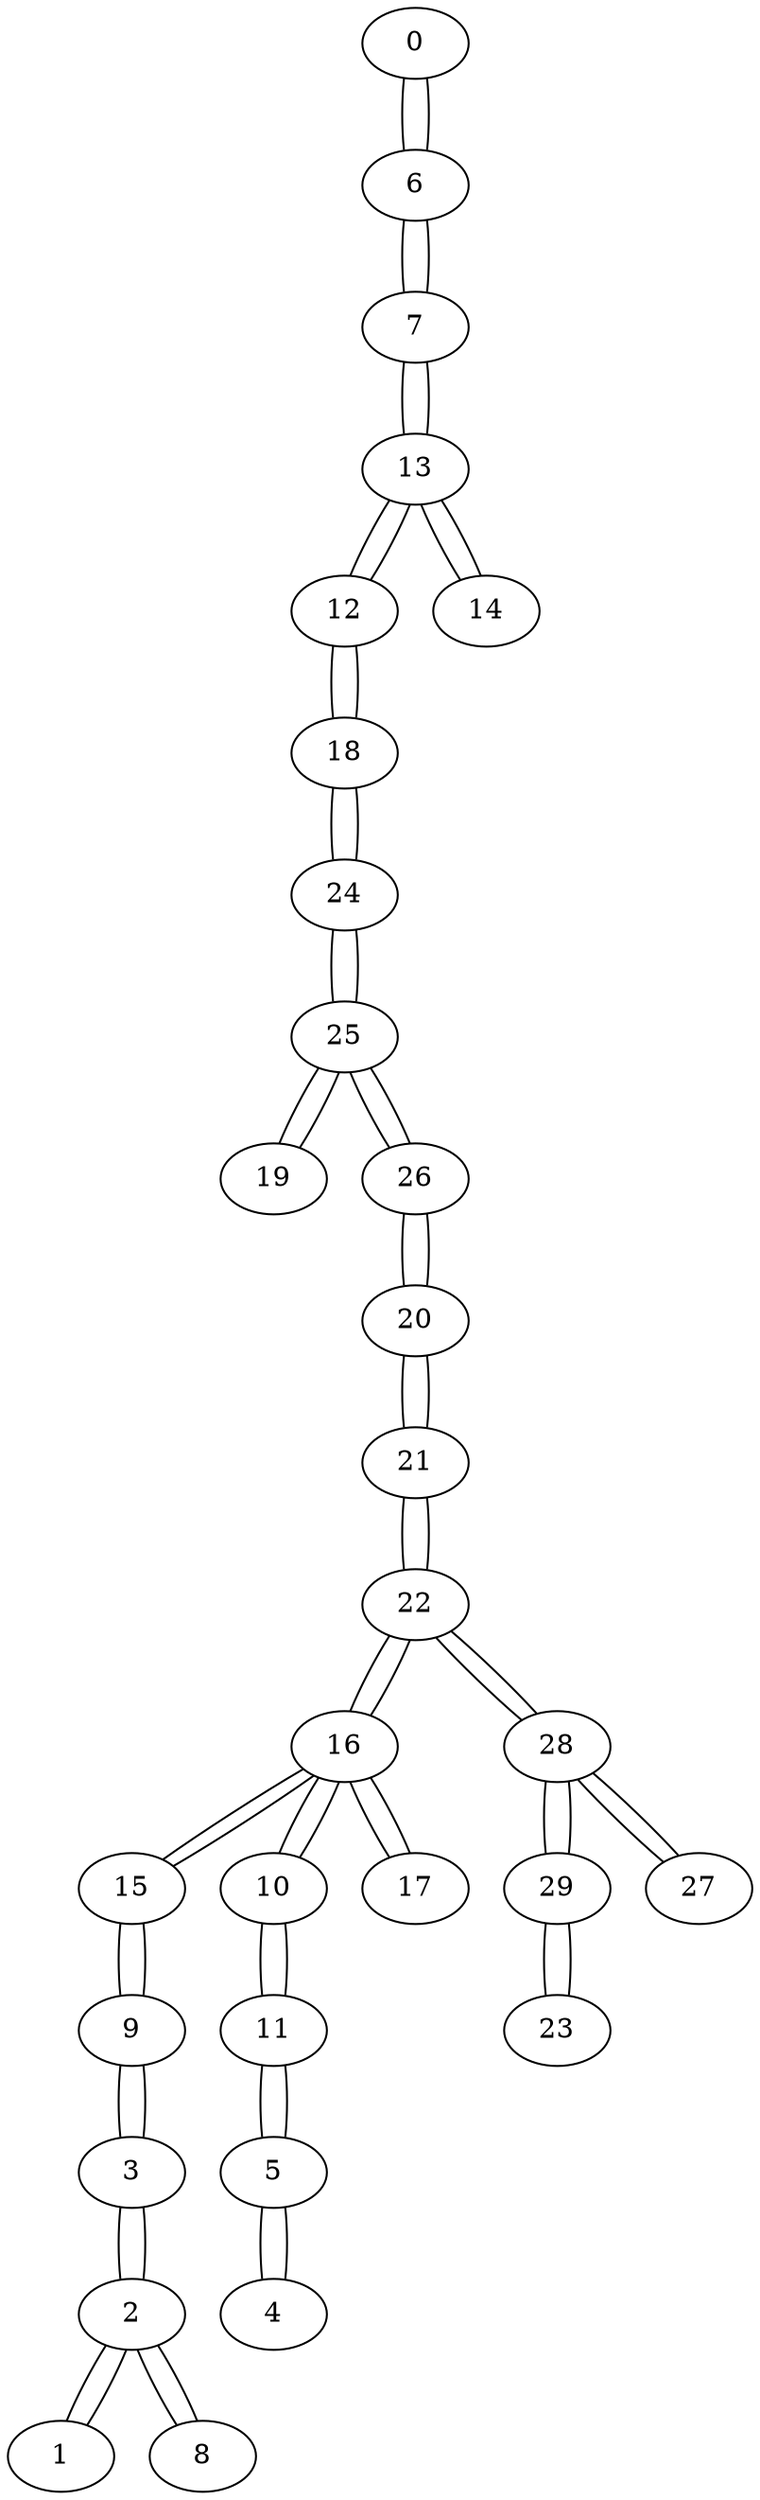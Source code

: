 graph {
0 -- 6 [ distancia=15 ]
1 -- 2 [ distancia=9 ]
2 -- 8 [ distancia=1 ]
2 -- 3 [ distancia=2 ]
2 -- 1 [ distancia=9 ]
3 -- 2 [ distancia=2 ]
3 -- 9 [ distancia=9 ]
4 -- 5 [ distancia=6 ]
5 -- 4 [ distancia=6 ]
5 -- 11 [ distancia=6 ]
6 -- 7 [ distancia=2 ]
6 -- 0 [ distancia=15 ]
7 -- 6 [ distancia=2 ]
7 -- 13 [ distancia=5 ]
8 -- 2 [ distancia=1 ]
9 -- 15 [ distancia=7 ]
9 -- 3 [ distancia=9 ]
10 -- 11 [ distancia=2 ]
10 -- 16 [ distancia=3 ]
11 -- 10 [ distancia=2 ]
11 -- 5 [ distancia=6 ]
12 -- 13 [ distancia=2 ]
12 -- 18 [ distancia=2 ]
13 -- 12 [ distancia=2 ]
13 -- 7 [ distancia=5 ]
13 -- 14 [ distancia=8 ]
14 -- 13 [ distancia=8 ]
15 -- 9 [ distancia=7 ]
15 -- 16 [ distancia=8 ]
16 -- 10 [ distancia=3 ]
16 -- 17 [ distancia=6 ]
16 -- 15 [ distancia=8 ]
16 -- 22 [ distancia=9 ]
17 -- 16 [ distancia=6 ]
18 -- 12 [ distancia=2 ]
18 -- 24 [ distancia=5 ]
19 -- 25 [ distancia=10 ]
20 -- 26 [ distancia=3 ]
20 -- 21 [ distancia=4 ]
21 -- 20 [ distancia=4 ]
21 -- 22 [ distancia=5 ]
22 -- 28 [ distancia=1 ]
22 -- 21 [ distancia=5 ]
22 -- 16 [ distancia=9 ]
23 -- 29 [ distancia=4 ]
24 -- 18 [ distancia=5 ]
24 -- 25 [ distancia=6 ]
25 -- 24 [ distancia=6 ]
25 -- 19 [ distancia=10 ]
25 -- 26 [ distancia=13 ]
26 -- 20 [ distancia=3 ]
26 -- 25 [ distancia=13 ]
27 -- 28 [ distancia=6 ]
28 -- 22 [ distancia=1 ]
28 -- 27 [ distancia=6 ]
28 -- 29 [ distancia=10 ]
29 -- 23 [ distancia=4 ]
29 -- 28 [ distancia=10 ]
}
